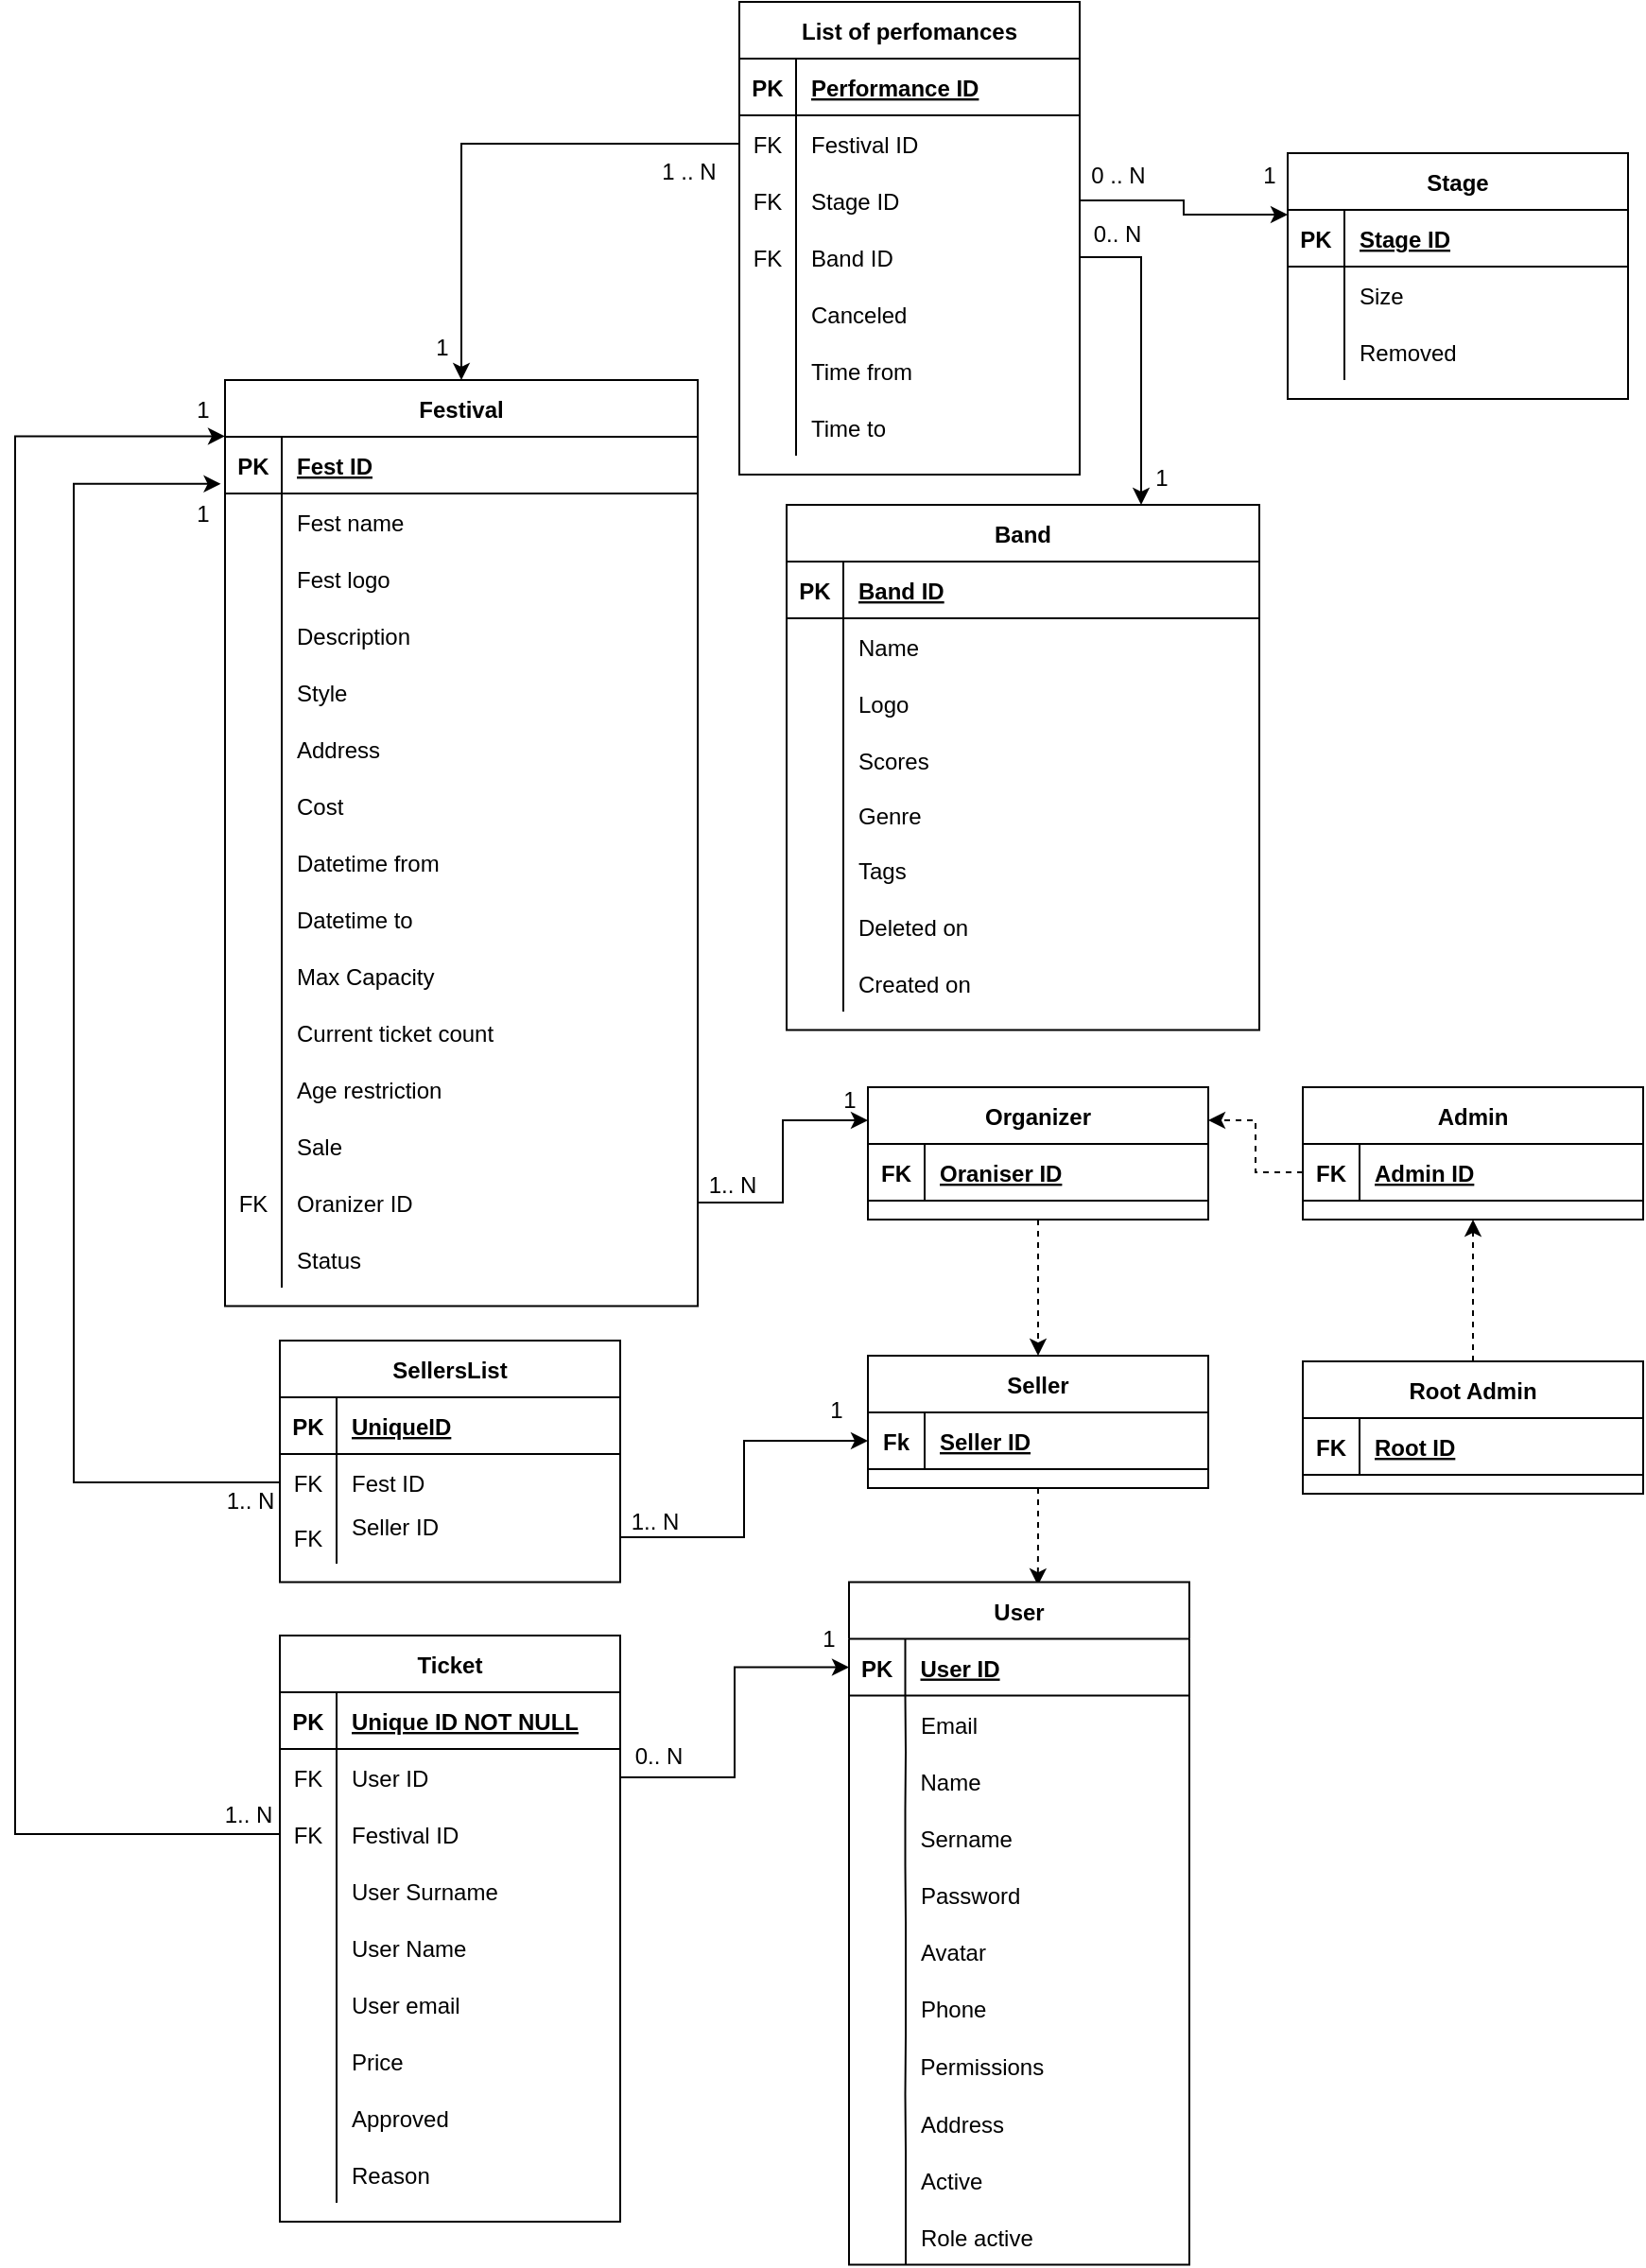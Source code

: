 <mxfile version="13.10.0" type="device"><diagram id="F9ccAHXRlg6QYEhfXNht" name="Page-2"><mxGraphModel dx="1585" dy="1045" grid="0" gridSize="10" guides="1" tooltips="1" connect="1" arrows="1" fold="1" page="0" pageScale="1" pageWidth="1169" pageHeight="827" background="none" math="0" shadow="0"><root><mxCell id="4yJEjgQOaPBj33m1Sq-Z-0"/><mxCell id="4yJEjgQOaPBj33m1Sq-Z-1" parent="4yJEjgQOaPBj33m1Sq-Z-0"/><mxCell id="QMpGWt-PJ4E0V8jMxKkS-126" value="List of perfomances" style="shape=table;startSize=30;container=1;collapsible=1;childLayout=tableLayout;fixedRows=1;rowLines=0;fontStyle=1;align=center;resizeLast=1;" parent="4yJEjgQOaPBj33m1Sq-Z-1" vertex="1"><mxGeometry x="346" y="-186" width="180" height="250" as="geometry"/></mxCell><mxCell id="QMpGWt-PJ4E0V8jMxKkS-127" value="" style="shape=partialRectangle;collapsible=0;dropTarget=0;pointerEvents=0;fillColor=none;top=0;left=0;bottom=1;right=0;points=[[0,0.5],[1,0.5]];portConstraint=eastwest;" parent="QMpGWt-PJ4E0V8jMxKkS-126" vertex="1"><mxGeometry y="30" width="180" height="30" as="geometry"/></mxCell><mxCell id="QMpGWt-PJ4E0V8jMxKkS-128" value="PK" style="shape=partialRectangle;connectable=0;fillColor=none;top=0;left=0;bottom=0;right=0;fontStyle=1;overflow=hidden;" parent="QMpGWt-PJ4E0V8jMxKkS-127" vertex="1"><mxGeometry width="30" height="30" as="geometry"/></mxCell><mxCell id="QMpGWt-PJ4E0V8jMxKkS-129" value="Performance ID" style="shape=partialRectangle;connectable=0;fillColor=none;top=0;left=0;bottom=0;right=0;align=left;spacingLeft=6;fontStyle=5;overflow=hidden;" parent="QMpGWt-PJ4E0V8jMxKkS-127" vertex="1"><mxGeometry x="30" width="150" height="30" as="geometry"/></mxCell><mxCell id="QMpGWt-PJ4E0V8jMxKkS-130" value="" style="shape=partialRectangle;collapsible=0;dropTarget=0;pointerEvents=0;fillColor=none;top=0;left=0;bottom=0;right=0;points=[[0,0.5],[1,0.5]];portConstraint=eastwest;" parent="QMpGWt-PJ4E0V8jMxKkS-126" vertex="1"><mxGeometry y="60" width="180" height="30" as="geometry"/></mxCell><mxCell id="QMpGWt-PJ4E0V8jMxKkS-131" value="FK" style="shape=partialRectangle;connectable=0;fillColor=none;top=0;left=0;bottom=0;right=0;editable=1;overflow=hidden;" parent="QMpGWt-PJ4E0V8jMxKkS-130" vertex="1"><mxGeometry width="30" height="30" as="geometry"/></mxCell><mxCell id="QMpGWt-PJ4E0V8jMxKkS-132" value="Festival ID" style="shape=partialRectangle;connectable=0;fillColor=none;top=0;left=0;bottom=0;right=0;align=left;spacingLeft=6;overflow=hidden;" parent="QMpGWt-PJ4E0V8jMxKkS-130" vertex="1"><mxGeometry x="30" width="150" height="30" as="geometry"/></mxCell><mxCell id="QMpGWt-PJ4E0V8jMxKkS-133" value="" style="shape=partialRectangle;collapsible=0;dropTarget=0;pointerEvents=0;fillColor=none;top=0;left=0;bottom=0;right=0;points=[[0,0.5],[1,0.5]];portConstraint=eastwest;" parent="QMpGWt-PJ4E0V8jMxKkS-126" vertex="1"><mxGeometry y="90" width="180" height="30" as="geometry"/></mxCell><mxCell id="QMpGWt-PJ4E0V8jMxKkS-134" value="FK" style="shape=partialRectangle;connectable=0;fillColor=none;top=0;left=0;bottom=0;right=0;editable=1;overflow=hidden;" parent="QMpGWt-PJ4E0V8jMxKkS-133" vertex="1"><mxGeometry width="30" height="30" as="geometry"/></mxCell><mxCell id="QMpGWt-PJ4E0V8jMxKkS-135" value="Stage ID" style="shape=partialRectangle;connectable=0;fillColor=none;top=0;left=0;bottom=0;right=0;align=left;spacingLeft=6;overflow=hidden;" parent="QMpGWt-PJ4E0V8jMxKkS-133" vertex="1"><mxGeometry x="30" width="150" height="30" as="geometry"/></mxCell><mxCell id="QMpGWt-PJ4E0V8jMxKkS-136" value="" style="shape=partialRectangle;collapsible=0;dropTarget=0;pointerEvents=0;fillColor=none;top=0;left=0;bottom=0;right=0;points=[[0,0.5],[1,0.5]];portConstraint=eastwest;" parent="QMpGWt-PJ4E0V8jMxKkS-126" vertex="1"><mxGeometry y="120" width="180" height="30" as="geometry"/></mxCell><mxCell id="QMpGWt-PJ4E0V8jMxKkS-137" value="FK" style="shape=partialRectangle;connectable=0;fillColor=none;top=0;left=0;bottom=0;right=0;editable=1;overflow=hidden;" parent="QMpGWt-PJ4E0V8jMxKkS-136" vertex="1"><mxGeometry width="30" height="30" as="geometry"/></mxCell><mxCell id="QMpGWt-PJ4E0V8jMxKkS-138" value="Band ID" style="shape=partialRectangle;connectable=0;fillColor=none;top=0;left=0;bottom=0;right=0;align=left;spacingLeft=6;overflow=hidden;" parent="QMpGWt-PJ4E0V8jMxKkS-136" vertex="1"><mxGeometry x="30" width="150" height="30" as="geometry"/></mxCell><mxCell id="aW8qAQfCb6R4S5fYwBbb-75" value="" style="shape=partialRectangle;collapsible=0;dropTarget=0;pointerEvents=0;fillColor=none;top=0;left=0;bottom=0;right=0;points=[[0,0.5],[1,0.5]];portConstraint=eastwest;" parent="QMpGWt-PJ4E0V8jMxKkS-126" vertex="1"><mxGeometry y="150" width="180" height="30" as="geometry"/></mxCell><mxCell id="aW8qAQfCb6R4S5fYwBbb-76" value="" style="shape=partialRectangle;connectable=0;fillColor=none;top=0;left=0;bottom=0;right=0;editable=1;overflow=hidden;" parent="aW8qAQfCb6R4S5fYwBbb-75" vertex="1"><mxGeometry width="30" height="30" as="geometry"/></mxCell><mxCell id="aW8qAQfCb6R4S5fYwBbb-77" value="Canceled" style="shape=partialRectangle;connectable=0;fillColor=none;top=0;left=0;bottom=0;right=0;align=left;spacingLeft=6;overflow=hidden;" parent="aW8qAQfCb6R4S5fYwBbb-75" vertex="1"><mxGeometry x="30" width="150" height="30" as="geometry"/></mxCell><mxCell id="7" value="" style="shape=partialRectangle;collapsible=0;dropTarget=0;pointerEvents=0;fillColor=none;top=0;left=0;bottom=0;right=0;points=[[0,0.5],[1,0.5]];portConstraint=eastwest;" parent="QMpGWt-PJ4E0V8jMxKkS-126" vertex="1"><mxGeometry y="180" width="180" height="30" as="geometry"/></mxCell><mxCell id="8" value="" style="shape=partialRectangle;connectable=0;fillColor=none;top=0;left=0;bottom=0;right=0;editable=1;overflow=hidden;" parent="7" vertex="1"><mxGeometry width="30" height="30" as="geometry"/></mxCell><mxCell id="9" value="Time from" style="shape=partialRectangle;connectable=0;fillColor=none;top=0;left=0;bottom=0;right=0;align=left;spacingLeft=6;overflow=hidden;" parent="7" vertex="1"><mxGeometry x="30" width="150" height="30" as="geometry"/></mxCell><mxCell id="10" value="" style="shape=partialRectangle;collapsible=0;dropTarget=0;pointerEvents=0;fillColor=none;top=0;left=0;bottom=0;right=0;points=[[0,0.5],[1,0.5]];portConstraint=eastwest;" parent="QMpGWt-PJ4E0V8jMxKkS-126" vertex="1"><mxGeometry y="210" width="180" height="30" as="geometry"/></mxCell><mxCell id="11" value="" style="shape=partialRectangle;connectable=0;fillColor=none;top=0;left=0;bottom=0;right=0;editable=1;overflow=hidden;" parent="10" vertex="1"><mxGeometry width="30" height="30" as="geometry"/></mxCell><mxCell id="12" value="Time to" style="shape=partialRectangle;connectable=0;fillColor=none;top=0;left=0;bottom=0;right=0;align=left;spacingLeft=6;overflow=hidden;" parent="10" vertex="1"><mxGeometry x="30" width="150" height="30" as="geometry"/></mxCell><mxCell id="QMpGWt-PJ4E0V8jMxKkS-0" value="" style="edgeStyle=orthogonalEdgeStyle;rounded=0;orthogonalLoop=1;jettySize=auto;html=1;exitX=0.5;exitY=0;exitDx=0;exitDy=0;entryX=0;entryY=0.5;entryDx=0;entryDy=0;startArrow=classic;startFill=1;endArrow=none;endFill=0;" parent="4yJEjgQOaPBj33m1Sq-Z-1" source="QMpGWt-PJ4E0V8jMxKkS-1" target="QMpGWt-PJ4E0V8jMxKkS-130" edge="1"><mxGeometry relative="1" as="geometry"><mxPoint x="436" y="70" as="targetPoint"/><Array as="points"><mxPoint x="199" y="-111"/></Array></mxGeometry></mxCell><mxCell id="QMpGWt-PJ4E0V8jMxKkS-1" value="Festival" style="shape=table;startSize=30;container=1;collapsible=1;childLayout=tableLayout;fixedRows=1;rowLines=0;fontStyle=1;align=center;resizeLast=1;" parent="4yJEjgQOaPBj33m1Sq-Z-1" vertex="1"><mxGeometry x="74" y="14" width="250" height="489.75" as="geometry"/></mxCell><mxCell id="QMpGWt-PJ4E0V8jMxKkS-2" value="" style="shape=partialRectangle;collapsible=0;dropTarget=0;pointerEvents=0;fillColor=none;points=[[0,0.5],[1,0.5]];portConstraint=eastwest;top=0;left=0;right=0;bottom=1;" parent="QMpGWt-PJ4E0V8jMxKkS-1" vertex="1"><mxGeometry y="30" width="250" height="30" as="geometry"/></mxCell><mxCell id="QMpGWt-PJ4E0V8jMxKkS-3" value="PK" style="shape=partialRectangle;overflow=hidden;connectable=0;fillColor=none;top=0;left=0;bottom=0;right=0;fontStyle=1;" parent="QMpGWt-PJ4E0V8jMxKkS-2" vertex="1"><mxGeometry width="30" height="30" as="geometry"/></mxCell><mxCell id="QMpGWt-PJ4E0V8jMxKkS-4" value="Fest ID" style="shape=partialRectangle;overflow=hidden;connectable=0;fillColor=none;top=0;left=0;bottom=0;right=0;align=left;spacingLeft=6;fontStyle=5;" parent="QMpGWt-PJ4E0V8jMxKkS-2" vertex="1"><mxGeometry x="30" width="220" height="30" as="geometry"/></mxCell><mxCell id="16" value="" style="shape=partialRectangle;collapsible=0;dropTarget=0;pointerEvents=0;fillColor=none;top=0;left=0;bottom=0;right=0;points=[[0,0.5],[1,0.5]];portConstraint=eastwest;" parent="QMpGWt-PJ4E0V8jMxKkS-1" vertex="1"><mxGeometry y="60" width="250" height="30" as="geometry"/></mxCell><mxCell id="17" value="" style="shape=partialRectangle;connectable=0;fillColor=none;top=0;left=0;bottom=0;right=0;editable=1;overflow=hidden;" parent="16" vertex="1"><mxGeometry width="30" height="30" as="geometry"/></mxCell><mxCell id="18" value="Fest name" style="shape=partialRectangle;connectable=0;fillColor=none;top=0;left=0;bottom=0;right=0;align=left;spacingLeft=6;overflow=hidden;" parent="16" vertex="1"><mxGeometry x="30" width="220" height="30" as="geometry"/></mxCell><mxCell id="FhQ_M0nqTOWKnEJLomom-42" value="" style="shape=partialRectangle;collapsible=0;dropTarget=0;pointerEvents=0;fillColor=none;top=0;left=0;bottom=0;right=0;points=[[0,0.5],[1,0.5]];portConstraint=eastwest;" parent="QMpGWt-PJ4E0V8jMxKkS-1" vertex="1"><mxGeometry y="90" width="250" height="30" as="geometry"/></mxCell><mxCell id="FhQ_M0nqTOWKnEJLomom-43" value="" style="shape=partialRectangle;connectable=0;fillColor=none;top=0;left=0;bottom=0;right=0;editable=1;overflow=hidden;" parent="FhQ_M0nqTOWKnEJLomom-42" vertex="1"><mxGeometry width="30" height="30" as="geometry"/></mxCell><mxCell id="FhQ_M0nqTOWKnEJLomom-44" value="Fest logo" style="shape=partialRectangle;connectable=0;fillColor=none;top=0;left=0;bottom=0;right=0;align=left;spacingLeft=6;overflow=hidden;" parent="FhQ_M0nqTOWKnEJLomom-42" vertex="1"><mxGeometry x="30" width="220" height="30" as="geometry"/></mxCell><mxCell id="QMpGWt-PJ4E0V8jMxKkS-5" value="" style="shape=partialRectangle;collapsible=0;dropTarget=0;pointerEvents=0;fillColor=none;points=[[0,0.5],[1,0.5]];portConstraint=eastwest;top=0;left=0;right=0;bottom=0;" parent="QMpGWt-PJ4E0V8jMxKkS-1" vertex="1"><mxGeometry y="120" width="250" height="30" as="geometry"/></mxCell><mxCell id="QMpGWt-PJ4E0V8jMxKkS-6" value="" style="shape=partialRectangle;overflow=hidden;connectable=0;fillColor=none;top=0;left=0;bottom=0;right=0;" parent="QMpGWt-PJ4E0V8jMxKkS-5" vertex="1"><mxGeometry width="30" height="30" as="geometry"/></mxCell><mxCell id="QMpGWt-PJ4E0V8jMxKkS-7" value="Description" style="shape=partialRectangle;overflow=hidden;connectable=0;fillColor=none;top=0;left=0;bottom=0;right=0;align=left;spacingLeft=6;" parent="QMpGWt-PJ4E0V8jMxKkS-5" vertex="1"><mxGeometry x="30" width="220" height="30" as="geometry"/></mxCell><mxCell id="QMpGWt-PJ4E0V8jMxKkS-8" value="" style="shape=partialRectangle;collapsible=0;dropTarget=0;pointerEvents=0;fillColor=none;top=0;left=0;bottom=0;right=0;points=[[0,0.5],[1,0.5]];portConstraint=eastwest;" parent="QMpGWt-PJ4E0V8jMxKkS-1" vertex="1"><mxGeometry y="150" width="250" height="30" as="geometry"/></mxCell><mxCell id="QMpGWt-PJ4E0V8jMxKkS-9" value="" style="shape=partialRectangle;connectable=0;fillColor=none;top=0;left=0;bottom=0;right=0;editable=1;overflow=hidden;" parent="QMpGWt-PJ4E0V8jMxKkS-8" vertex="1"><mxGeometry width="30" height="30" as="geometry"/></mxCell><mxCell id="QMpGWt-PJ4E0V8jMxKkS-10" value="Style" style="shape=partialRectangle;connectable=0;fillColor=none;top=0;left=0;bottom=0;right=0;align=left;spacingLeft=6;overflow=hidden;" parent="QMpGWt-PJ4E0V8jMxKkS-8" vertex="1"><mxGeometry x="30" width="220" height="30" as="geometry"/></mxCell><mxCell id="OfIu6qBYLkaoIVL5QTR7-45" value="" style="shape=partialRectangle;collapsible=0;dropTarget=0;pointerEvents=0;fillColor=none;top=0;left=0;bottom=0;right=0;points=[[0,0.5],[1,0.5]];portConstraint=eastwest;" vertex="1" parent="QMpGWt-PJ4E0V8jMxKkS-1"><mxGeometry y="180" width="250" height="30" as="geometry"/></mxCell><mxCell id="OfIu6qBYLkaoIVL5QTR7-46" value="" style="shape=partialRectangle;connectable=0;fillColor=none;top=0;left=0;bottom=0;right=0;fontStyle=0;overflow=hidden;" vertex="1" parent="OfIu6qBYLkaoIVL5QTR7-45"><mxGeometry width="30" height="30" as="geometry"/></mxCell><mxCell id="OfIu6qBYLkaoIVL5QTR7-47" value="Address" style="shape=partialRectangle;connectable=0;fillColor=none;top=0;left=0;bottom=0;right=0;align=left;spacingLeft=6;fontStyle=0;overflow=hidden;" vertex="1" parent="OfIu6qBYLkaoIVL5QTR7-45"><mxGeometry x="30" width="220" height="30" as="geometry"/></mxCell><mxCell id="QMpGWt-PJ4E0V8jMxKkS-14" value="" style="shape=partialRectangle;collapsible=0;dropTarget=0;pointerEvents=0;fillColor=none;top=0;left=0;bottom=0;right=0;points=[[0,0.5],[1,0.5]];portConstraint=eastwest;" parent="QMpGWt-PJ4E0V8jMxKkS-1" vertex="1"><mxGeometry y="210" width="250" height="30" as="geometry"/></mxCell><mxCell id="QMpGWt-PJ4E0V8jMxKkS-15" value="" style="shape=partialRectangle;connectable=0;fillColor=none;top=0;left=0;bottom=0;right=0;editable=1;overflow=hidden;" parent="QMpGWt-PJ4E0V8jMxKkS-14" vertex="1"><mxGeometry width="30" height="30" as="geometry"/></mxCell><mxCell id="QMpGWt-PJ4E0V8jMxKkS-16" value="Cost" style="shape=partialRectangle;connectable=0;fillColor=none;top=0;left=0;bottom=0;right=0;align=left;spacingLeft=6;overflow=hidden;" parent="QMpGWt-PJ4E0V8jMxKkS-14" vertex="1"><mxGeometry x="30" width="220" height="30" as="geometry"/></mxCell><mxCell id="ZhyEWYoJgdlWSjTJoR3X-42" value="" style="shape=partialRectangle;collapsible=0;dropTarget=0;pointerEvents=0;fillColor=none;top=0;left=0;bottom=0;right=0;points=[[0,0.5],[1,0.5]];portConstraint=eastwest;" parent="QMpGWt-PJ4E0V8jMxKkS-1" vertex="1"><mxGeometry y="240" width="250" height="30" as="geometry"/></mxCell><mxCell id="ZhyEWYoJgdlWSjTJoR3X-43" value="" style="shape=partialRectangle;connectable=0;fillColor=none;top=0;left=0;bottom=0;right=0;editable=1;overflow=hidden;" parent="ZhyEWYoJgdlWSjTJoR3X-42" vertex="1"><mxGeometry width="30" height="30" as="geometry"/></mxCell><mxCell id="ZhyEWYoJgdlWSjTJoR3X-44" value="Datetime from" style="shape=partialRectangle;connectable=0;fillColor=none;top=0;left=0;bottom=0;right=0;align=left;spacingLeft=6;overflow=hidden;" parent="ZhyEWYoJgdlWSjTJoR3X-42" vertex="1"><mxGeometry x="30" width="220" height="30" as="geometry"/></mxCell><mxCell id="ZhyEWYoJgdlWSjTJoR3X-48" value="" style="shape=partialRectangle;collapsible=0;dropTarget=0;pointerEvents=0;fillColor=none;top=0;left=0;bottom=0;right=0;points=[[0,0.5],[1,0.5]];portConstraint=eastwest;" parent="QMpGWt-PJ4E0V8jMxKkS-1" vertex="1"><mxGeometry y="270" width="250" height="30" as="geometry"/></mxCell><mxCell id="ZhyEWYoJgdlWSjTJoR3X-49" value="" style="shape=partialRectangle;connectable=0;fillColor=none;top=0;left=0;bottom=0;right=0;editable=1;overflow=hidden;" parent="ZhyEWYoJgdlWSjTJoR3X-48" vertex="1"><mxGeometry width="30" height="30" as="geometry"/></mxCell><mxCell id="ZhyEWYoJgdlWSjTJoR3X-50" value="Datetime to" style="shape=partialRectangle;connectable=0;fillColor=none;top=0;left=0;bottom=0;right=0;align=left;spacingLeft=6;overflow=hidden;" parent="ZhyEWYoJgdlWSjTJoR3X-48" vertex="1"><mxGeometry x="30" width="220" height="30" as="geometry"/></mxCell><mxCell id="QMpGWt-PJ4E0V8jMxKkS-26" value="" style="shape=partialRectangle;collapsible=0;dropTarget=0;pointerEvents=0;fillColor=none;top=0;left=0;bottom=0;right=0;points=[[0,0.5],[1,0.5]];portConstraint=eastwest;" parent="QMpGWt-PJ4E0V8jMxKkS-1" vertex="1"><mxGeometry y="300" width="250" height="30" as="geometry"/></mxCell><mxCell id="QMpGWt-PJ4E0V8jMxKkS-27" value="" style="shape=partialRectangle;connectable=0;fillColor=none;top=0;left=0;bottom=0;right=0;editable=1;overflow=hidden;" parent="QMpGWt-PJ4E0V8jMxKkS-26" vertex="1"><mxGeometry width="30" height="30" as="geometry"/></mxCell><mxCell id="QMpGWt-PJ4E0V8jMxKkS-28" value="Max Capacity" style="shape=partialRectangle;connectable=0;fillColor=none;top=0;left=0;bottom=0;right=0;align=left;spacingLeft=6;overflow=hidden;" parent="QMpGWt-PJ4E0V8jMxKkS-26" vertex="1"><mxGeometry x="30" width="220" height="30" as="geometry"/></mxCell><mxCell id="ZhyEWYoJgdlWSjTJoR3X-51" value="" style="shape=partialRectangle;collapsible=0;dropTarget=0;pointerEvents=0;fillColor=none;top=0;left=0;bottom=0;right=0;points=[[0,0.5],[1,0.5]];portConstraint=eastwest;" parent="QMpGWt-PJ4E0V8jMxKkS-1" vertex="1"><mxGeometry y="330" width="250" height="30" as="geometry"/></mxCell><mxCell id="ZhyEWYoJgdlWSjTJoR3X-52" value="" style="shape=partialRectangle;connectable=0;fillColor=none;top=0;left=0;bottom=0;right=0;editable=1;overflow=hidden;" parent="ZhyEWYoJgdlWSjTJoR3X-51" vertex="1"><mxGeometry width="30" height="30" as="geometry"/></mxCell><mxCell id="ZhyEWYoJgdlWSjTJoR3X-53" value="Current ticket count" style="shape=partialRectangle;connectable=0;fillColor=none;top=0;left=0;bottom=0;right=0;align=left;spacingLeft=6;overflow=hidden;" parent="ZhyEWYoJgdlWSjTJoR3X-51" vertex="1"><mxGeometry x="30" width="220" height="30" as="geometry"/></mxCell><mxCell id="QMpGWt-PJ4E0V8jMxKkS-29" value="" style="shape=partialRectangle;collapsible=0;dropTarget=0;pointerEvents=0;fillColor=none;top=0;left=0;bottom=0;right=0;points=[[0,0.5],[1,0.5]];portConstraint=eastwest;" parent="QMpGWt-PJ4E0V8jMxKkS-1" vertex="1"><mxGeometry y="360" width="250" height="30" as="geometry"/></mxCell><mxCell id="QMpGWt-PJ4E0V8jMxKkS-30" value="" style="shape=partialRectangle;connectable=0;fillColor=none;top=0;left=0;bottom=0;right=0;editable=1;overflow=hidden;" parent="QMpGWt-PJ4E0V8jMxKkS-29" vertex="1"><mxGeometry width="30" height="30" as="geometry"/></mxCell><mxCell id="QMpGWt-PJ4E0V8jMxKkS-31" value="Age restriction" style="shape=partialRectangle;connectable=0;fillColor=none;top=0;left=0;bottom=0;right=0;align=left;spacingLeft=6;overflow=hidden;" parent="QMpGWt-PJ4E0V8jMxKkS-29" vertex="1"><mxGeometry x="30" width="220" height="30" as="geometry"/></mxCell><mxCell id="ZhyEWYoJgdlWSjTJoR3X-54" value="" style="shape=partialRectangle;collapsible=0;dropTarget=0;pointerEvents=0;fillColor=none;top=0;left=0;bottom=0;right=0;points=[[0,0.5],[1,0.5]];portConstraint=eastwest;" parent="QMpGWt-PJ4E0V8jMxKkS-1" vertex="1"><mxGeometry y="390" width="250" height="30" as="geometry"/></mxCell><mxCell id="ZhyEWYoJgdlWSjTJoR3X-55" value="" style="shape=partialRectangle;connectable=0;fillColor=none;top=0;left=0;bottom=0;right=0;editable=1;overflow=hidden;" parent="ZhyEWYoJgdlWSjTJoR3X-54" vertex="1"><mxGeometry width="30" height="30" as="geometry"/></mxCell><mxCell id="ZhyEWYoJgdlWSjTJoR3X-56" value="Sale" style="shape=partialRectangle;connectable=0;fillColor=none;top=0;left=0;bottom=0;right=0;align=left;spacingLeft=6;overflow=hidden;" parent="ZhyEWYoJgdlWSjTJoR3X-54" vertex="1"><mxGeometry x="30" width="220" height="30" as="geometry"/></mxCell><mxCell id="ZhyEWYoJgdlWSjTJoR3X-60" value="" style="shape=partialRectangle;collapsible=0;dropTarget=0;pointerEvents=0;fillColor=none;top=0;left=0;bottom=0;right=0;points=[[0,0.5],[1,0.5]];portConstraint=eastwest;" parent="QMpGWt-PJ4E0V8jMxKkS-1" vertex="1"><mxGeometry y="420" width="250" height="30" as="geometry"/></mxCell><mxCell id="ZhyEWYoJgdlWSjTJoR3X-61" value="FK" style="shape=partialRectangle;connectable=0;fillColor=none;top=0;left=0;bottom=0;right=0;fontStyle=0;overflow=hidden;" parent="ZhyEWYoJgdlWSjTJoR3X-60" vertex="1"><mxGeometry width="30" height="30" as="geometry"/></mxCell><mxCell id="ZhyEWYoJgdlWSjTJoR3X-62" value="Oranizer ID" style="shape=partialRectangle;connectable=0;fillColor=none;top=0;left=0;bottom=0;right=0;align=left;spacingLeft=6;fontStyle=0;overflow=hidden;" parent="ZhyEWYoJgdlWSjTJoR3X-60" vertex="1"><mxGeometry x="30" width="220" height="30" as="geometry"/></mxCell><mxCell id="ZhyEWYoJgdlWSjTJoR3X-57" value="" style="shape=partialRectangle;collapsible=0;dropTarget=0;pointerEvents=0;fillColor=none;top=0;left=0;bottom=0;right=0;points=[[0,0.5],[1,0.5]];portConstraint=eastwest;" parent="QMpGWt-PJ4E0V8jMxKkS-1" vertex="1"><mxGeometry y="450" width="250" height="30" as="geometry"/></mxCell><mxCell id="ZhyEWYoJgdlWSjTJoR3X-58" value="" style="shape=partialRectangle;connectable=0;fillColor=none;top=0;left=0;bottom=0;right=0;editable=1;overflow=hidden;" parent="ZhyEWYoJgdlWSjTJoR3X-57" vertex="1"><mxGeometry width="30" height="30" as="geometry"/></mxCell><mxCell id="ZhyEWYoJgdlWSjTJoR3X-59" value="Status" style="shape=partialRectangle;connectable=0;fillColor=none;top=0;left=0;bottom=0;right=0;align=left;spacingLeft=6;overflow=hidden;" parent="ZhyEWYoJgdlWSjTJoR3X-57" vertex="1"><mxGeometry x="30" width="220" height="30" as="geometry"/></mxCell><mxCell id="QMpGWt-PJ4E0V8jMxKkS-32" value="" style="edgeStyle=orthogonalEdgeStyle;rounded=0;orthogonalLoop=1;jettySize=auto;html=1;exitX=0.75;exitY=0;exitDx=0;exitDy=0;entryX=1;entryY=0.5;entryDx=0;entryDy=0;endArrow=none;endFill=0;startArrow=classic;startFill=1;" parent="4yJEjgQOaPBj33m1Sq-Z-1" source="QMpGWt-PJ4E0V8jMxKkS-83" target="QMpGWt-PJ4E0V8jMxKkS-136" edge="1"><mxGeometry relative="1" as="geometry"><Array as="points"><mxPoint x="559" y="-51"/></Array></mxGeometry></mxCell><mxCell id="QMpGWt-PJ4E0V8jMxKkS-33" style="edgeStyle=orthogonalEdgeStyle;rounded=0;orthogonalLoop=1;jettySize=auto;html=1;exitX=0;exitY=0.5;exitDx=0;exitDy=0;entryX=0;entryY=-0.009;entryDx=0;entryDy=0;entryPerimeter=0;" parent="4yJEjgQOaPBj33m1Sq-Z-1" source="QMpGWt-PJ4E0V8jMxKkS-56" target="QMpGWt-PJ4E0V8jMxKkS-2" edge="1"><mxGeometry relative="1" as="geometry"><Array as="points"><mxPoint x="-37" y="783"/><mxPoint x="-37" y="44"/></Array><mxPoint x="26" y="80" as="targetPoint"/></mxGeometry></mxCell><mxCell id="QMpGWt-PJ4E0V8jMxKkS-38" value="1.. N&amp;nbsp;" style="text;html=1;strokeColor=none;fillColor=none;align=center;verticalAlign=middle;whiteSpace=wrap;rounded=0;" parent="4yJEjgQOaPBj33m1Sq-Z-1" vertex="1"><mxGeometry x="256" y="520" width="34" height="20" as="geometry"/></mxCell><mxCell id="QMpGWt-PJ4E0V8jMxKkS-39" value="1" style="text;html=1;strokeColor=none;fillColor=none;align=center;verticalAlign=middle;whiteSpace=wrap;rounded=0;" parent="4yJEjgQOaPBj33m1Sq-Z-1" vertex="1"><mxGeometry x="391" y="549" width="13" height="20" as="geometry"/></mxCell><mxCell id="QMpGWt-PJ4E0V8jMxKkS-41" value="1" style="text;html=1;strokeColor=none;fillColor=none;align=center;verticalAlign=middle;whiteSpace=wrap;rounded=0;" parent="4yJEjgQOaPBj33m1Sq-Z-1" vertex="1"><mxGeometry x="182" y="-13" width="14" height="20" as="geometry"/></mxCell><mxCell id="QMpGWt-PJ4E0V8jMxKkS-42" value="0.. N" style="text;html=1;strokeColor=none;fillColor=none;align=center;verticalAlign=middle;whiteSpace=wrap;rounded=0;" parent="4yJEjgQOaPBj33m1Sq-Z-1" vertex="1"><mxGeometry x="526" y="-73" width="40" height="20" as="geometry"/></mxCell><mxCell id="QMpGWt-PJ4E0V8jMxKkS-44" value="1&lt;br&gt;" style="text;html=1;align=center;verticalAlign=middle;resizable=0;points=[];autosize=1;" parent="4yJEjgQOaPBj33m1Sq-Z-1" vertex="1"><mxGeometry x="52" y="20" width="20" height="20" as="geometry"/></mxCell><mxCell id="QMpGWt-PJ4E0V8jMxKkS-45" value="1.. N" style="text;html=1;align=center;verticalAlign=middle;resizable=0;points=[];autosize=1;" parent="4yJEjgQOaPBj33m1Sq-Z-1" vertex="1"><mxGeometry x="67" y="597" width="40" height="20" as="geometry"/></mxCell><mxCell id="QMpGWt-PJ4E0V8jMxKkS-49" value="Ticket" style="shape=table;startSize=30;container=1;collapsible=1;childLayout=tableLayout;fixedRows=1;rowLines=0;fontStyle=1;align=center;resizeLast=1;" parent="4yJEjgQOaPBj33m1Sq-Z-1" vertex="1"><mxGeometry x="103" y="678" width="180" height="310" as="geometry"/></mxCell><mxCell id="QMpGWt-PJ4E0V8jMxKkS-50" value="" style="shape=partialRectangle;collapsible=0;dropTarget=0;pointerEvents=0;fillColor=none;top=0;left=0;bottom=1;right=0;points=[[0,0.5],[1,0.5]];portConstraint=eastwest;" parent="QMpGWt-PJ4E0V8jMxKkS-49" vertex="1"><mxGeometry y="30" width="180" height="30" as="geometry"/></mxCell><mxCell id="QMpGWt-PJ4E0V8jMxKkS-51" value="PK" style="shape=partialRectangle;connectable=0;fillColor=none;top=0;left=0;bottom=0;right=0;fontStyle=1;overflow=hidden;" parent="QMpGWt-PJ4E0V8jMxKkS-50" vertex="1"><mxGeometry width="30" height="30" as="geometry"/></mxCell><mxCell id="QMpGWt-PJ4E0V8jMxKkS-52" value="Unique ID NOT NULL" style="shape=partialRectangle;connectable=0;fillColor=none;top=0;left=0;bottom=0;right=0;align=left;spacingLeft=6;fontStyle=5;overflow=hidden;" parent="QMpGWt-PJ4E0V8jMxKkS-50" vertex="1"><mxGeometry x="30" width="150" height="30" as="geometry"/></mxCell><mxCell id="QMpGWt-PJ4E0V8jMxKkS-53" value="" style="shape=partialRectangle;collapsible=0;dropTarget=0;pointerEvents=0;fillColor=none;top=0;left=0;bottom=0;right=0;points=[[0,0.5],[1,0.5]];portConstraint=eastwest;" parent="QMpGWt-PJ4E0V8jMxKkS-49" vertex="1"><mxGeometry y="60" width="180" height="30" as="geometry"/></mxCell><mxCell id="QMpGWt-PJ4E0V8jMxKkS-54" value="FK" style="shape=partialRectangle;connectable=0;fillColor=none;top=0;left=0;bottom=0;right=0;editable=1;overflow=hidden;" parent="QMpGWt-PJ4E0V8jMxKkS-53" vertex="1"><mxGeometry width="30" height="30" as="geometry"/></mxCell><mxCell id="QMpGWt-PJ4E0V8jMxKkS-55" value="User ID" style="shape=partialRectangle;connectable=0;fillColor=none;top=0;left=0;bottom=0;right=0;align=left;spacingLeft=6;overflow=hidden;" parent="QMpGWt-PJ4E0V8jMxKkS-53" vertex="1"><mxGeometry x="30" width="150" height="30" as="geometry"/></mxCell><mxCell id="QMpGWt-PJ4E0V8jMxKkS-56" value="" style="shape=partialRectangle;collapsible=0;dropTarget=0;pointerEvents=0;fillColor=none;top=0;left=0;bottom=0;right=0;points=[[0,0.5],[1,0.5]];portConstraint=eastwest;" parent="QMpGWt-PJ4E0V8jMxKkS-49" vertex="1"><mxGeometry y="90" width="180" height="30" as="geometry"/></mxCell><mxCell id="QMpGWt-PJ4E0V8jMxKkS-57" value="FK" style="shape=partialRectangle;connectable=0;fillColor=none;top=0;left=0;bottom=0;right=0;editable=1;overflow=hidden;" parent="QMpGWt-PJ4E0V8jMxKkS-56" vertex="1"><mxGeometry width="30" height="30" as="geometry"/></mxCell><mxCell id="QMpGWt-PJ4E0V8jMxKkS-58" value="Festival ID" style="shape=partialRectangle;connectable=0;fillColor=none;top=0;left=0;bottom=0;right=0;align=left;spacingLeft=6;overflow=hidden;" parent="QMpGWt-PJ4E0V8jMxKkS-56" vertex="1"><mxGeometry x="30" width="150" height="30" as="geometry"/></mxCell><mxCell id="aW8qAQfCb6R4S5fYwBbb-72" value="" style="shape=partialRectangle;collapsible=0;dropTarget=0;pointerEvents=0;fillColor=none;top=0;left=0;bottom=0;right=0;points=[[0,0.5],[1,0.5]];portConstraint=eastwest;" parent="QMpGWt-PJ4E0V8jMxKkS-49" vertex="1"><mxGeometry y="120" width="180" height="30" as="geometry"/></mxCell><mxCell id="aW8qAQfCb6R4S5fYwBbb-73" value="" style="shape=partialRectangle;connectable=0;fillColor=none;top=0;left=0;bottom=0;right=0;editable=1;overflow=hidden;" parent="aW8qAQfCb6R4S5fYwBbb-72" vertex="1"><mxGeometry width="30" height="30" as="geometry"/></mxCell><mxCell id="aW8qAQfCb6R4S5fYwBbb-74" value="User Surname" style="shape=partialRectangle;connectable=0;fillColor=none;top=0;left=0;bottom=0;right=0;align=left;spacingLeft=6;overflow=hidden;" parent="aW8qAQfCb6R4S5fYwBbb-72" vertex="1"><mxGeometry x="30" width="150" height="30" as="geometry"/></mxCell><mxCell id="aW8qAQfCb6R4S5fYwBbb-66" value="" style="shape=partialRectangle;collapsible=0;dropTarget=0;pointerEvents=0;fillColor=none;top=0;left=0;bottom=0;right=0;points=[[0,0.5],[1,0.5]];portConstraint=eastwest;" parent="QMpGWt-PJ4E0V8jMxKkS-49" vertex="1"><mxGeometry y="150" width="180" height="30" as="geometry"/></mxCell><mxCell id="aW8qAQfCb6R4S5fYwBbb-67" value="" style="shape=partialRectangle;connectable=0;fillColor=none;top=0;left=0;bottom=0;right=0;editable=1;overflow=hidden;" parent="aW8qAQfCb6R4S5fYwBbb-66" vertex="1"><mxGeometry width="30" height="30" as="geometry"/></mxCell><mxCell id="aW8qAQfCb6R4S5fYwBbb-68" value="User Name" style="shape=partialRectangle;connectable=0;fillColor=none;top=0;left=0;bottom=0;right=0;align=left;spacingLeft=6;overflow=hidden;" parent="aW8qAQfCb6R4S5fYwBbb-66" vertex="1"><mxGeometry x="30" width="150" height="30" as="geometry"/></mxCell><mxCell id="aW8qAQfCb6R4S5fYwBbb-69" value="" style="shape=partialRectangle;collapsible=0;dropTarget=0;pointerEvents=0;fillColor=none;top=0;left=0;bottom=0;right=0;points=[[0,0.5],[1,0.5]];portConstraint=eastwest;" parent="QMpGWt-PJ4E0V8jMxKkS-49" vertex="1"><mxGeometry y="180" width="180" height="30" as="geometry"/></mxCell><mxCell id="aW8qAQfCb6R4S5fYwBbb-70" value="" style="shape=partialRectangle;connectable=0;fillColor=none;top=0;left=0;bottom=0;right=0;editable=1;overflow=hidden;" parent="aW8qAQfCb6R4S5fYwBbb-69" vertex="1"><mxGeometry width="30" height="30" as="geometry"/></mxCell><mxCell id="aW8qAQfCb6R4S5fYwBbb-71" value="User email" style="shape=partialRectangle;connectable=0;fillColor=none;top=0;left=0;bottom=0;right=0;align=left;spacingLeft=6;overflow=hidden;" parent="aW8qAQfCb6R4S5fYwBbb-69" vertex="1"><mxGeometry x="30" width="150" height="30" as="geometry"/></mxCell><mxCell id="FhQ_M0nqTOWKnEJLomom-51" value="" style="shape=partialRectangle;collapsible=0;dropTarget=0;pointerEvents=0;fillColor=none;top=0;left=0;bottom=0;right=0;points=[[0,0.5],[1,0.5]];portConstraint=eastwest;" parent="QMpGWt-PJ4E0V8jMxKkS-49" vertex="1"><mxGeometry y="210" width="180" height="30" as="geometry"/></mxCell><mxCell id="FhQ_M0nqTOWKnEJLomom-52" value="" style="shape=partialRectangle;connectable=0;fillColor=none;top=0;left=0;bottom=0;right=0;editable=1;overflow=hidden;" parent="FhQ_M0nqTOWKnEJLomom-51" vertex="1"><mxGeometry width="30" height="30" as="geometry"/></mxCell><mxCell id="FhQ_M0nqTOWKnEJLomom-53" value="Price" style="shape=partialRectangle;connectable=0;fillColor=none;top=0;left=0;bottom=0;right=0;align=left;spacingLeft=6;overflow=hidden;" parent="FhQ_M0nqTOWKnEJLomom-51" vertex="1"><mxGeometry x="30" width="150" height="30" as="geometry"/></mxCell><mxCell id="FhQ_M0nqTOWKnEJLomom-54" value="" style="shape=partialRectangle;collapsible=0;dropTarget=0;pointerEvents=0;fillColor=none;top=0;left=0;bottom=0;right=0;points=[[0,0.5],[1,0.5]];portConstraint=eastwest;" parent="QMpGWt-PJ4E0V8jMxKkS-49" vertex="1"><mxGeometry y="240" width="180" height="30" as="geometry"/></mxCell><mxCell id="FhQ_M0nqTOWKnEJLomom-55" value="" style="shape=partialRectangle;connectable=0;fillColor=none;top=0;left=0;bottom=0;right=0;editable=1;overflow=hidden;" parent="FhQ_M0nqTOWKnEJLomom-54" vertex="1"><mxGeometry width="30" height="30" as="geometry"/></mxCell><mxCell id="FhQ_M0nqTOWKnEJLomom-56" value="Approved" style="shape=partialRectangle;connectable=0;fillColor=none;top=0;left=0;bottom=0;right=0;align=left;spacingLeft=6;overflow=hidden;" parent="FhQ_M0nqTOWKnEJLomom-54" vertex="1"><mxGeometry x="30" width="150" height="30" as="geometry"/></mxCell><mxCell id="aW8qAQfCb6R4S5fYwBbb-63" value="" style="shape=partialRectangle;collapsible=0;dropTarget=0;pointerEvents=0;fillColor=none;top=0;left=0;bottom=0;right=0;points=[[0,0.5],[1,0.5]];portConstraint=eastwest;" parent="QMpGWt-PJ4E0V8jMxKkS-49" vertex="1"><mxGeometry y="270" width="180" height="30" as="geometry"/></mxCell><mxCell id="aW8qAQfCb6R4S5fYwBbb-64" value="" style="shape=partialRectangle;connectable=0;fillColor=none;top=0;left=0;bottom=0;right=0;editable=1;overflow=hidden;" parent="aW8qAQfCb6R4S5fYwBbb-63" vertex="1"><mxGeometry width="30" height="30" as="geometry"/></mxCell><mxCell id="aW8qAQfCb6R4S5fYwBbb-65" value="Reason" style="shape=partialRectangle;connectable=0;fillColor=none;top=0;left=0;bottom=0;right=0;align=left;spacingLeft=6;overflow=hidden;" parent="aW8qAQfCb6R4S5fYwBbb-63" vertex="1"><mxGeometry x="30" width="150" height="30" as="geometry"/></mxCell><mxCell id="FhQ_M0nqTOWKnEJLomom-67" style="edgeStyle=orthogonalEdgeStyle;rounded=0;orthogonalLoop=1;jettySize=auto;html=1;exitX=0.5;exitY=1;exitDx=0;exitDy=0;entryX=0.5;entryY=0;entryDx=0;entryDy=0;dashed=1;" parent="4yJEjgQOaPBj33m1Sq-Z-1" source="QMpGWt-PJ4E0V8jMxKkS-62" target="QMpGWt-PJ4E0V8jMxKkS-109" edge="1"><mxGeometry relative="1" as="geometry"/></mxCell><mxCell id="QMpGWt-PJ4E0V8jMxKkS-62" value="Organizer" style="shape=table;startSize=30;container=1;collapsible=1;childLayout=tableLayout;fixedRows=1;rowLines=0;fontStyle=1;align=center;resizeLast=1;" parent="4yJEjgQOaPBj33m1Sq-Z-1" vertex="1"><mxGeometry x="414" y="388" width="180" height="70" as="geometry"/></mxCell><mxCell id="QMpGWt-PJ4E0V8jMxKkS-63" value="" style="shape=partialRectangle;collapsible=0;dropTarget=0;pointerEvents=0;fillColor=none;top=0;left=0;bottom=1;right=0;points=[[0,0.5],[1,0.5]];portConstraint=eastwest;" parent="QMpGWt-PJ4E0V8jMxKkS-62" vertex="1"><mxGeometry y="30" width="180" height="30" as="geometry"/></mxCell><mxCell id="QMpGWt-PJ4E0V8jMxKkS-64" value="FK" style="shape=partialRectangle;connectable=0;fillColor=none;top=0;left=0;bottom=0;right=0;fontStyle=1;overflow=hidden;" parent="QMpGWt-PJ4E0V8jMxKkS-63" vertex="1"><mxGeometry width="30" height="30" as="geometry"/></mxCell><mxCell id="QMpGWt-PJ4E0V8jMxKkS-65" value="Oraniser ID" style="shape=partialRectangle;connectable=0;fillColor=none;top=0;left=0;bottom=0;right=0;align=left;spacingLeft=6;fontStyle=5;overflow=hidden;" parent="QMpGWt-PJ4E0V8jMxKkS-63" vertex="1"><mxGeometry x="30" width="150" height="30" as="geometry"/></mxCell><mxCell id="QMpGWt-PJ4E0V8jMxKkS-141" style="edgeStyle=orthogonalEdgeStyle;rounded=0;orthogonalLoop=1;jettySize=auto;html=1;exitX=0;exitY=0.25;exitDx=0;exitDy=0;entryX=1;entryY=0.5;entryDx=0;entryDy=0;endArrow=none;endFill=0;startArrow=classic;startFill=1;" parent="4yJEjgQOaPBj33m1Sq-Z-1" source="QMpGWt-PJ4E0V8jMxKkS-73" target="QMpGWt-PJ4E0V8jMxKkS-133" edge="1"><mxGeometry relative="1" as="geometry"/></mxCell><mxCell id="QMpGWt-PJ4E0V8jMxKkS-73" value="Stage" style="shape=table;startSize=30;container=1;collapsible=1;childLayout=tableLayout;fixedRows=1;rowLines=0;fontStyle=1;align=center;resizeLast=1;" parent="4yJEjgQOaPBj33m1Sq-Z-1" vertex="1"><mxGeometry x="636" y="-106" width="180" height="130" as="geometry"/></mxCell><mxCell id="QMpGWt-PJ4E0V8jMxKkS-74" value="" style="shape=partialRectangle;collapsible=0;dropTarget=0;pointerEvents=0;fillColor=none;top=0;left=0;bottom=1;right=0;points=[[0,0.5],[1,0.5]];portConstraint=eastwest;" parent="QMpGWt-PJ4E0V8jMxKkS-73" vertex="1"><mxGeometry y="30" width="180" height="30" as="geometry"/></mxCell><mxCell id="QMpGWt-PJ4E0V8jMxKkS-75" value="PK" style="shape=partialRectangle;connectable=0;fillColor=none;top=0;left=0;bottom=0;right=0;fontStyle=1;overflow=hidden;" parent="QMpGWt-PJ4E0V8jMxKkS-74" vertex="1"><mxGeometry width="30" height="30" as="geometry"/></mxCell><mxCell id="QMpGWt-PJ4E0V8jMxKkS-76" value="Stage ID" style="shape=partialRectangle;connectable=0;fillColor=none;top=0;left=0;bottom=0;right=0;align=left;spacingLeft=6;fontStyle=5;overflow=hidden;" parent="QMpGWt-PJ4E0V8jMxKkS-74" vertex="1"><mxGeometry x="30" width="150" height="30" as="geometry"/></mxCell><mxCell id="QMpGWt-PJ4E0V8jMxKkS-80" value="" style="shape=partialRectangle;collapsible=0;dropTarget=0;pointerEvents=0;fillColor=none;top=0;left=0;bottom=0;right=0;points=[[0,0.5],[1,0.5]];portConstraint=eastwest;" parent="QMpGWt-PJ4E0V8jMxKkS-73" vertex="1"><mxGeometry y="60" width="180" height="30" as="geometry"/></mxCell><mxCell id="QMpGWt-PJ4E0V8jMxKkS-81" value="" style="shape=partialRectangle;connectable=0;fillColor=none;top=0;left=0;bottom=0;right=0;editable=1;overflow=hidden;" parent="QMpGWt-PJ4E0V8jMxKkS-80" vertex="1"><mxGeometry width="30" height="30" as="geometry"/></mxCell><mxCell id="QMpGWt-PJ4E0V8jMxKkS-82" value="Size" style="shape=partialRectangle;connectable=0;fillColor=none;top=0;left=0;bottom=0;right=0;align=left;spacingLeft=6;overflow=hidden;" parent="QMpGWt-PJ4E0V8jMxKkS-80" vertex="1"><mxGeometry x="30" width="150" height="30" as="geometry"/></mxCell><mxCell id="OfIu6qBYLkaoIVL5QTR7-42" value="" style="shape=partialRectangle;collapsible=0;dropTarget=0;pointerEvents=0;fillColor=none;top=0;left=0;bottom=0;right=0;points=[[0,0.5],[1,0.5]];portConstraint=eastwest;" vertex="1" parent="QMpGWt-PJ4E0V8jMxKkS-73"><mxGeometry y="90" width="180" height="30" as="geometry"/></mxCell><mxCell id="OfIu6qBYLkaoIVL5QTR7-43" value="" style="shape=partialRectangle;connectable=0;fillColor=none;top=0;left=0;bottom=0;right=0;fontStyle=0;overflow=hidden;" vertex="1" parent="OfIu6qBYLkaoIVL5QTR7-42"><mxGeometry width="30" height="30" as="geometry"/></mxCell><mxCell id="OfIu6qBYLkaoIVL5QTR7-44" value="Removed" style="shape=partialRectangle;connectable=0;fillColor=none;top=0;left=0;bottom=0;right=0;align=left;spacingLeft=6;fontStyle=0;overflow=hidden;" vertex="1" parent="OfIu6qBYLkaoIVL5QTR7-42"><mxGeometry x="30" width="150" height="30" as="geometry"/></mxCell><mxCell id="QMpGWt-PJ4E0V8jMxKkS-83" value="Band" style="shape=table;startSize=30;container=1;collapsible=1;childLayout=tableLayout;fixedRows=1;rowLines=0;fontStyle=1;align=center;resizeLast=1;" parent="4yJEjgQOaPBj33m1Sq-Z-1" vertex="1"><mxGeometry x="371" y="80" width="250" height="277.75" as="geometry"/></mxCell><mxCell id="QMpGWt-PJ4E0V8jMxKkS-84" value="" style="shape=partialRectangle;collapsible=0;dropTarget=0;pointerEvents=0;fillColor=none;points=[[0,0.5],[1,0.5]];portConstraint=eastwest;top=0;left=0;right=0;bottom=1;" parent="QMpGWt-PJ4E0V8jMxKkS-83" vertex="1"><mxGeometry y="30" width="250" height="30" as="geometry"/></mxCell><mxCell id="QMpGWt-PJ4E0V8jMxKkS-85" value="PK" style="shape=partialRectangle;overflow=hidden;connectable=0;fillColor=none;top=0;left=0;bottom=0;right=0;fontStyle=1;" parent="QMpGWt-PJ4E0V8jMxKkS-84" vertex="1"><mxGeometry width="30" height="30" as="geometry"/></mxCell><mxCell id="QMpGWt-PJ4E0V8jMxKkS-86" value="Band ID" style="shape=partialRectangle;overflow=hidden;connectable=0;fillColor=none;top=0;left=0;bottom=0;right=0;align=left;spacingLeft=6;fontStyle=5;" parent="QMpGWt-PJ4E0V8jMxKkS-84" vertex="1"><mxGeometry x="30" width="220" height="30" as="geometry"/></mxCell><mxCell id="0" value="" style="shape=partialRectangle;collapsible=0;dropTarget=0;pointerEvents=0;fillColor=none;top=0;left=0;bottom=0;right=0;points=[[0,0.5],[1,0.5]];portConstraint=eastwest;" parent="QMpGWt-PJ4E0V8jMxKkS-83" vertex="1"><mxGeometry y="60" width="250" height="30" as="geometry"/></mxCell><mxCell id="1" value="" style="shape=partialRectangle;connectable=0;fillColor=none;top=0;left=0;bottom=0;right=0;editable=1;overflow=hidden;" parent="0" vertex="1"><mxGeometry width="30" height="30" as="geometry"/></mxCell><mxCell id="2" value="Name" style="shape=partialRectangle;connectable=0;fillColor=none;top=0;left=0;bottom=0;right=0;align=left;spacingLeft=6;overflow=hidden;" parent="0" vertex="1"><mxGeometry x="30" width="220" height="30" as="geometry"/></mxCell><mxCell id="QMpGWt-PJ4E0V8jMxKkS-96" value="" style="shape=partialRectangle;collapsible=0;dropTarget=0;pointerEvents=0;fillColor=none;points=[[0,0.5],[1,0.5]];portConstraint=eastwest;top=0;left=0;right=0;bottom=0;" parent="QMpGWt-PJ4E0V8jMxKkS-83" vertex="1"><mxGeometry y="90" width="250" height="30" as="geometry"/></mxCell><mxCell id="QMpGWt-PJ4E0V8jMxKkS-97" value="" style="shape=partialRectangle;overflow=hidden;connectable=0;fillColor=none;top=0;left=0;bottom=0;right=0;" parent="QMpGWt-PJ4E0V8jMxKkS-96" vertex="1"><mxGeometry width="30" height="30" as="geometry"/></mxCell><mxCell id="QMpGWt-PJ4E0V8jMxKkS-98" value="Logo" style="shape=partialRectangle;overflow=hidden;connectable=0;fillColor=none;top=0;left=0;bottom=0;right=0;align=left;spacingLeft=6;" parent="QMpGWt-PJ4E0V8jMxKkS-96" vertex="1"><mxGeometry x="30" width="220" height="30" as="geometry"/></mxCell><mxCell id="QMpGWt-PJ4E0V8jMxKkS-93" value="" style="shape=partialRectangle;collapsible=0;dropTarget=0;pointerEvents=0;fillColor=none;top=0;left=0;bottom=0;right=0;points=[[0,0.5],[1,0.5]];portConstraint=eastwest;" parent="QMpGWt-PJ4E0V8jMxKkS-83" vertex="1"><mxGeometry y="120" width="250" height="30" as="geometry"/></mxCell><mxCell id="QMpGWt-PJ4E0V8jMxKkS-94" value="" style="shape=partialRectangle;connectable=0;fillColor=none;top=0;left=0;bottom=0;right=0;editable=1;overflow=hidden;" parent="QMpGWt-PJ4E0V8jMxKkS-93" vertex="1"><mxGeometry width="30" height="30" as="geometry"/></mxCell><mxCell id="QMpGWt-PJ4E0V8jMxKkS-95" value="Scores" style="shape=partialRectangle;connectable=0;fillColor=none;top=0;left=0;bottom=0;right=0;align=left;spacingLeft=6;overflow=hidden;" parent="QMpGWt-PJ4E0V8jMxKkS-93" vertex="1"><mxGeometry x="30" width="220" height="30" as="geometry"/></mxCell><mxCell id="QMpGWt-PJ4E0V8jMxKkS-99" value="" style="shape=partialRectangle;collapsible=0;dropTarget=0;pointerEvents=0;fillColor=none;top=0;left=0;bottom=0;right=0;points=[[0,0.5],[1,0.5]];portConstraint=eastwest;" parent="QMpGWt-PJ4E0V8jMxKkS-83" vertex="1"><mxGeometry y="150" width="250" height="28" as="geometry"/></mxCell><mxCell id="QMpGWt-PJ4E0V8jMxKkS-100" value="" style="shape=partialRectangle;connectable=0;fillColor=none;top=0;left=0;bottom=0;right=0;editable=1;overflow=hidden;" parent="QMpGWt-PJ4E0V8jMxKkS-99" vertex="1"><mxGeometry width="30" height="28" as="geometry"/></mxCell><mxCell id="QMpGWt-PJ4E0V8jMxKkS-101" value="Genre" style="shape=partialRectangle;connectable=0;fillColor=none;top=0;left=0;bottom=0;right=0;align=left;spacingLeft=6;overflow=hidden;" parent="QMpGWt-PJ4E0V8jMxKkS-99" vertex="1"><mxGeometry x="30" width="220" height="28" as="geometry"/></mxCell><mxCell id="QMpGWt-PJ4E0V8jMxKkS-102" value="" style="shape=partialRectangle;collapsible=0;dropTarget=0;pointerEvents=0;fillColor=none;top=0;left=0;bottom=0;right=0;points=[[0,0.5],[1,0.5]];portConstraint=eastwest;" parent="QMpGWt-PJ4E0V8jMxKkS-83" vertex="1"><mxGeometry y="178" width="250" height="30" as="geometry"/></mxCell><mxCell id="QMpGWt-PJ4E0V8jMxKkS-103" value="" style="shape=partialRectangle;connectable=0;fillColor=none;top=0;left=0;bottom=0;right=0;editable=1;overflow=hidden;" parent="QMpGWt-PJ4E0V8jMxKkS-102" vertex="1"><mxGeometry width="30" height="30" as="geometry"/></mxCell><mxCell id="QMpGWt-PJ4E0V8jMxKkS-104" value="Tags" style="shape=partialRectangle;connectable=0;fillColor=none;top=0;left=0;bottom=0;right=0;align=left;spacingLeft=6;overflow=hidden;" parent="QMpGWt-PJ4E0V8jMxKkS-102" vertex="1"><mxGeometry x="30" width="220" height="30" as="geometry"/></mxCell><mxCell id="aW8qAQfCb6R4S5fYwBbb-81" value="" style="shape=partialRectangle;collapsible=0;dropTarget=0;pointerEvents=0;fillColor=none;top=0;left=0;bottom=0;right=0;points=[[0,0.5],[1,0.5]];portConstraint=eastwest;" parent="QMpGWt-PJ4E0V8jMxKkS-83" vertex="1"><mxGeometry y="208" width="250" height="30" as="geometry"/></mxCell><mxCell id="aW8qAQfCb6R4S5fYwBbb-82" value="" style="shape=partialRectangle;connectable=0;fillColor=none;top=0;left=0;bottom=0;right=0;editable=1;overflow=hidden;" parent="aW8qAQfCb6R4S5fYwBbb-81" vertex="1"><mxGeometry width="30" height="30" as="geometry"/></mxCell><mxCell id="aW8qAQfCb6R4S5fYwBbb-83" value="Deleted on" style="shape=partialRectangle;connectable=0;fillColor=none;top=0;left=0;bottom=0;right=0;align=left;spacingLeft=6;overflow=hidden;" parent="aW8qAQfCb6R4S5fYwBbb-81" vertex="1"><mxGeometry x="30" width="220" height="30" as="geometry"/></mxCell><mxCell id="aW8qAQfCb6R4S5fYwBbb-78" value="" style="shape=partialRectangle;collapsible=0;dropTarget=0;pointerEvents=0;fillColor=none;top=0;left=0;bottom=0;right=0;points=[[0,0.5],[1,0.5]];portConstraint=eastwest;" parent="QMpGWt-PJ4E0V8jMxKkS-83" vertex="1"><mxGeometry y="238" width="250" height="30" as="geometry"/></mxCell><mxCell id="aW8qAQfCb6R4S5fYwBbb-79" value="" style="shape=partialRectangle;connectable=0;fillColor=none;top=0;left=0;bottom=0;right=0;editable=1;overflow=hidden;" parent="aW8qAQfCb6R4S5fYwBbb-78" vertex="1"><mxGeometry width="30" height="30" as="geometry"/></mxCell><mxCell id="aW8qAQfCb6R4S5fYwBbb-80" value="Created on" style="shape=partialRectangle;connectable=0;fillColor=none;top=0;left=0;bottom=0;right=0;align=left;spacingLeft=6;overflow=hidden;" parent="aW8qAQfCb6R4S5fYwBbb-78" vertex="1"><mxGeometry x="30" width="220" height="30" as="geometry"/></mxCell><mxCell id="FhQ_M0nqTOWKnEJLomom-66" style="edgeStyle=orthogonalEdgeStyle;rounded=0;orthogonalLoop=1;jettySize=auto;html=1;exitX=0;exitY=0.5;exitDx=0;exitDy=0;entryX=1;entryY=0.25;entryDx=0;entryDy=0;dashed=1;" parent="4yJEjgQOaPBj33m1Sq-Z-1" source="QMpGWt-PJ4E0V8jMxKkS-106" target="QMpGWt-PJ4E0V8jMxKkS-62" edge="1"><mxGeometry relative="1" as="geometry"/></mxCell><mxCell id="QMpGWt-PJ4E0V8jMxKkS-105" value="Admin" style="shape=table;startSize=30;container=1;collapsible=1;childLayout=tableLayout;fixedRows=1;rowLines=0;fontStyle=1;align=center;resizeLast=1;" parent="4yJEjgQOaPBj33m1Sq-Z-1" vertex="1"><mxGeometry x="644" y="388" width="180" height="70" as="geometry"/></mxCell><mxCell id="QMpGWt-PJ4E0V8jMxKkS-106" value="" style="shape=partialRectangle;collapsible=0;dropTarget=0;pointerEvents=0;fillColor=none;top=0;left=0;bottom=1;right=0;points=[[0,0.5],[1,0.5]];portConstraint=eastwest;" parent="QMpGWt-PJ4E0V8jMxKkS-105" vertex="1"><mxGeometry y="30" width="180" height="30" as="geometry"/></mxCell><mxCell id="QMpGWt-PJ4E0V8jMxKkS-107" value="FK" style="shape=partialRectangle;connectable=0;fillColor=none;top=0;left=0;bottom=0;right=0;fontStyle=1;overflow=hidden;" parent="QMpGWt-PJ4E0V8jMxKkS-106" vertex="1"><mxGeometry width="30" height="30" as="geometry"/></mxCell><mxCell id="QMpGWt-PJ4E0V8jMxKkS-108" value="Admin ID" style="shape=partialRectangle;connectable=0;fillColor=none;top=0;left=0;bottom=0;right=0;align=left;spacingLeft=6;fontStyle=5;overflow=hidden;" parent="QMpGWt-PJ4E0V8jMxKkS-106" vertex="1"><mxGeometry x="30" width="150" height="30" as="geometry"/></mxCell><mxCell id="FhQ_M0nqTOWKnEJLomom-68" style="edgeStyle=orthogonalEdgeStyle;rounded=0;orthogonalLoop=1;jettySize=auto;html=1;exitX=0.5;exitY=1;exitDx=0;exitDy=0;entryX=0.555;entryY=0.005;entryDx=0;entryDy=0;entryPerimeter=0;dashed=1;" parent="4yJEjgQOaPBj33m1Sq-Z-1" source="QMpGWt-PJ4E0V8jMxKkS-109" target="QMpGWt-PJ4E0V8jMxKkS-113" edge="1"><mxGeometry relative="1" as="geometry"/></mxCell><mxCell id="QMpGWt-PJ4E0V8jMxKkS-109" value="Seller" style="shape=table;startSize=30;container=1;collapsible=1;childLayout=tableLayout;fixedRows=1;rowLines=0;fontStyle=1;align=center;resizeLast=1;" parent="4yJEjgQOaPBj33m1Sq-Z-1" vertex="1"><mxGeometry x="414" y="530" width="180" height="70" as="geometry"/></mxCell><mxCell id="QMpGWt-PJ4E0V8jMxKkS-110" value="" style="shape=partialRectangle;collapsible=0;dropTarget=0;pointerEvents=0;fillColor=none;top=0;left=0;bottom=1;right=0;points=[[0,0.5],[1,0.5]];portConstraint=eastwest;" parent="QMpGWt-PJ4E0V8jMxKkS-109" vertex="1"><mxGeometry y="30" width="180" height="30" as="geometry"/></mxCell><mxCell id="QMpGWt-PJ4E0V8jMxKkS-111" value="Fk" style="shape=partialRectangle;connectable=0;fillColor=none;top=0;left=0;bottom=0;right=0;fontStyle=1;overflow=hidden;" parent="QMpGWt-PJ4E0V8jMxKkS-110" vertex="1"><mxGeometry width="30" height="30" as="geometry"/></mxCell><mxCell id="QMpGWt-PJ4E0V8jMxKkS-112" value="Seller ID" style="shape=partialRectangle;connectable=0;fillColor=none;top=0;left=0;bottom=0;right=0;align=left;spacingLeft=6;fontStyle=5;overflow=hidden;" parent="QMpGWt-PJ4E0V8jMxKkS-110" vertex="1"><mxGeometry x="30" width="150" height="30" as="geometry"/></mxCell><mxCell id="QMpGWt-PJ4E0V8jMxKkS-113" value="User" style="shape=table;startSize=30;container=1;collapsible=1;childLayout=tableLayout;fixedRows=1;rowLines=0;fontStyle=1;align=center;resizeLast=1;" parent="4yJEjgQOaPBj33m1Sq-Z-1" vertex="1"><mxGeometry x="404" y="649.75" width="180" height="361" as="geometry"/></mxCell><mxCell id="QMpGWt-PJ4E0V8jMxKkS-114" value="" style="shape=partialRectangle;collapsible=0;dropTarget=0;pointerEvents=0;fillColor=none;top=0;left=0;bottom=1;right=0;points=[[0,0.5],[1,0.5]];portConstraint=eastwest;" parent="QMpGWt-PJ4E0V8jMxKkS-113" vertex="1"><mxGeometry y="30" width="180" height="30" as="geometry"/></mxCell><mxCell id="QMpGWt-PJ4E0V8jMxKkS-115" value="PK" style="shape=partialRectangle;connectable=0;fillColor=none;top=0;left=0;bottom=0;right=0;fontStyle=1;overflow=hidden;" parent="QMpGWt-PJ4E0V8jMxKkS-114" vertex="1"><mxGeometry width="29.75" height="30" as="geometry"/></mxCell><mxCell id="QMpGWt-PJ4E0V8jMxKkS-116" value="User ID" style="shape=partialRectangle;connectable=0;fillColor=none;top=0;left=0;bottom=0;right=0;align=left;spacingLeft=6;fontStyle=5;overflow=hidden;" parent="QMpGWt-PJ4E0V8jMxKkS-114" vertex="1"><mxGeometry x="29.75" width="150.25" height="30" as="geometry"/></mxCell><mxCell id="aW8qAQfCb6R4S5fYwBbb-60" value="" style="shape=partialRectangle;collapsible=0;dropTarget=0;pointerEvents=0;fillColor=none;top=0;left=0;bottom=0;right=0;points=[[0,0.5],[1,0.5]];portConstraint=eastwest;" parent="QMpGWt-PJ4E0V8jMxKkS-113" vertex="1"><mxGeometry y="60" width="180" height="30" as="geometry"/></mxCell><mxCell id="aW8qAQfCb6R4S5fYwBbb-61" value="" style="shape=partialRectangle;connectable=0;fillColor=none;top=0;left=0;bottom=0;right=0;editable=1;overflow=hidden;" parent="aW8qAQfCb6R4S5fYwBbb-60" vertex="1"><mxGeometry width="30" height="30" as="geometry"/></mxCell><mxCell id="aW8qAQfCb6R4S5fYwBbb-62" value="Email" style="shape=partialRectangle;connectable=0;fillColor=none;top=0;left=0;bottom=0;right=0;align=left;spacingLeft=6;overflow=hidden;" parent="aW8qAQfCb6R4S5fYwBbb-60" vertex="1"><mxGeometry x="30" width="150" height="30" as="geometry"/></mxCell><mxCell id="QMpGWt-PJ4E0V8jMxKkS-117" value="" style="shape=partialRectangle;collapsible=0;dropTarget=0;pointerEvents=0;fillColor=none;top=0;left=0;bottom=0;right=0;points=[[0,0.5],[1,0.5]];portConstraint=eastwest;" parent="QMpGWt-PJ4E0V8jMxKkS-113" vertex="1"><mxGeometry y="90" width="180" height="30" as="geometry"/></mxCell><mxCell id="QMpGWt-PJ4E0V8jMxKkS-118" value="" style="shape=partialRectangle;connectable=0;fillColor=none;top=0;left=0;bottom=0;right=0;editable=1;overflow=hidden;" parent="QMpGWt-PJ4E0V8jMxKkS-117" vertex="1"><mxGeometry width="29.75" height="30" as="geometry"/></mxCell><mxCell id="QMpGWt-PJ4E0V8jMxKkS-119" value="Name" style="shape=partialRectangle;connectable=0;fillColor=none;top=0;left=0;bottom=0;right=0;align=left;spacingLeft=6;overflow=hidden;" parent="QMpGWt-PJ4E0V8jMxKkS-117" vertex="1"><mxGeometry x="29.75" width="150.25" height="30" as="geometry"/></mxCell><mxCell id="QMpGWt-PJ4E0V8jMxKkS-120" value="" style="shape=partialRectangle;collapsible=0;dropTarget=0;pointerEvents=0;fillColor=none;top=0;left=0;bottom=0;right=0;points=[[0,0.5],[1,0.5]];portConstraint=eastwest;" parent="QMpGWt-PJ4E0V8jMxKkS-113" vertex="1"><mxGeometry y="120" width="180" height="30" as="geometry"/></mxCell><mxCell id="QMpGWt-PJ4E0V8jMxKkS-121" value="" style="shape=partialRectangle;connectable=0;fillColor=none;top=0;left=0;bottom=0;right=0;editable=1;overflow=hidden;" parent="QMpGWt-PJ4E0V8jMxKkS-120" vertex="1"><mxGeometry width="29.75" height="30" as="geometry"/></mxCell><mxCell id="QMpGWt-PJ4E0V8jMxKkS-122" value="Sername" style="shape=partialRectangle;connectable=0;fillColor=none;top=0;left=0;bottom=0;right=0;align=left;spacingLeft=6;overflow=hidden;" parent="QMpGWt-PJ4E0V8jMxKkS-120" vertex="1"><mxGeometry x="29.75" width="150.25" height="30" as="geometry"/></mxCell><mxCell id="aW8qAQfCb6R4S5fYwBbb-45" value="" style="shape=partialRectangle;collapsible=0;dropTarget=0;pointerEvents=0;fillColor=none;top=0;left=0;bottom=0;right=0;points=[[0,0.5],[1,0.5]];portConstraint=eastwest;" parent="QMpGWt-PJ4E0V8jMxKkS-113" vertex="1"><mxGeometry y="150" width="180" height="30" as="geometry"/></mxCell><mxCell id="aW8qAQfCb6R4S5fYwBbb-46" value="" style="shape=partialRectangle;connectable=0;fillColor=none;top=0;left=0;bottom=0;right=0;editable=1;overflow=hidden;" parent="aW8qAQfCb6R4S5fYwBbb-45" vertex="1"><mxGeometry width="30" height="30" as="geometry"/></mxCell><mxCell id="aW8qAQfCb6R4S5fYwBbb-47" value="Password" style="shape=partialRectangle;connectable=0;fillColor=none;top=0;left=0;bottom=0;right=0;align=left;spacingLeft=6;overflow=hidden;" parent="aW8qAQfCb6R4S5fYwBbb-45" vertex="1"><mxGeometry x="30" width="150" height="30" as="geometry"/></mxCell><mxCell id="aW8qAQfCb6R4S5fYwBbb-42" value="" style="shape=partialRectangle;collapsible=0;dropTarget=0;pointerEvents=0;fillColor=none;top=0;left=0;bottom=0;right=0;points=[[0,0.5],[1,0.5]];portConstraint=eastwest;" parent="QMpGWt-PJ4E0V8jMxKkS-113" vertex="1"><mxGeometry y="180" width="180" height="30" as="geometry"/></mxCell><mxCell id="aW8qAQfCb6R4S5fYwBbb-43" value="" style="shape=partialRectangle;connectable=0;fillColor=none;top=0;left=0;bottom=0;right=0;editable=1;overflow=hidden;" parent="aW8qAQfCb6R4S5fYwBbb-42" vertex="1"><mxGeometry width="30" height="30" as="geometry"/></mxCell><mxCell id="aW8qAQfCb6R4S5fYwBbb-44" value="Avatar" style="shape=partialRectangle;connectable=0;fillColor=none;top=0;left=0;bottom=0;right=0;align=left;spacingLeft=6;overflow=hidden;" parent="aW8qAQfCb6R4S5fYwBbb-42" vertex="1"><mxGeometry x="30" width="150" height="30" as="geometry"/></mxCell><mxCell id="aW8qAQfCb6R4S5fYwBbb-48" value="" style="shape=partialRectangle;collapsible=0;dropTarget=0;pointerEvents=0;fillColor=none;top=0;left=0;bottom=0;right=0;points=[[0,0.5],[1,0.5]];portConstraint=eastwest;" parent="QMpGWt-PJ4E0V8jMxKkS-113" vertex="1"><mxGeometry y="210" width="180" height="30" as="geometry"/></mxCell><mxCell id="aW8qAQfCb6R4S5fYwBbb-49" value="" style="shape=partialRectangle;connectable=0;fillColor=none;top=0;left=0;bottom=0;right=0;editable=1;overflow=hidden;" parent="aW8qAQfCb6R4S5fYwBbb-48" vertex="1"><mxGeometry width="30" height="30" as="geometry"/></mxCell><mxCell id="aW8qAQfCb6R4S5fYwBbb-50" value="Phone" style="shape=partialRectangle;connectable=0;fillColor=none;top=0;left=0;bottom=0;right=0;align=left;spacingLeft=6;overflow=hidden;" parent="aW8qAQfCb6R4S5fYwBbb-48" vertex="1"><mxGeometry x="30" width="150" height="30" as="geometry"/></mxCell><mxCell id="QMpGWt-PJ4E0V8jMxKkS-123" value="" style="shape=partialRectangle;collapsible=0;dropTarget=0;pointerEvents=0;fillColor=none;top=0;left=0;bottom=0;right=0;points=[[0,0.5],[1,0.5]];portConstraint=eastwest;" parent="QMpGWt-PJ4E0V8jMxKkS-113" vertex="1"><mxGeometry y="240" width="180" height="31" as="geometry"/></mxCell><mxCell id="QMpGWt-PJ4E0V8jMxKkS-124" value="" style="shape=partialRectangle;connectable=0;fillColor=none;top=0;left=0;bottom=0;right=0;editable=1;overflow=hidden;" parent="QMpGWt-PJ4E0V8jMxKkS-123" vertex="1"><mxGeometry width="29.75" height="31" as="geometry"/></mxCell><mxCell id="QMpGWt-PJ4E0V8jMxKkS-125" value="Permissions" style="shape=partialRectangle;connectable=0;fillColor=none;top=0;left=0;bottom=0;right=0;align=left;spacingLeft=6;overflow=hidden;" parent="QMpGWt-PJ4E0V8jMxKkS-123" vertex="1"><mxGeometry x="29.75" width="150.25" height="31" as="geometry"/></mxCell><mxCell id="aW8qAQfCb6R4S5fYwBbb-57" value="" style="shape=partialRectangle;collapsible=0;dropTarget=0;pointerEvents=0;fillColor=none;top=0;left=0;bottom=0;right=0;points=[[0,0.5],[1,0.5]];portConstraint=eastwest;" parent="QMpGWt-PJ4E0V8jMxKkS-113" vertex="1"><mxGeometry y="271" width="180" height="30" as="geometry"/></mxCell><mxCell id="aW8qAQfCb6R4S5fYwBbb-58" value="" style="shape=partialRectangle;connectable=0;fillColor=none;top=0;left=0;bottom=0;right=0;editable=1;overflow=hidden;" parent="aW8qAQfCb6R4S5fYwBbb-57" vertex="1"><mxGeometry width="30" height="30" as="geometry"/></mxCell><mxCell id="aW8qAQfCb6R4S5fYwBbb-59" value="Address" style="shape=partialRectangle;connectable=0;fillColor=none;top=0;left=0;bottom=0;right=0;align=left;spacingLeft=6;overflow=hidden;" parent="aW8qAQfCb6R4S5fYwBbb-57" vertex="1"><mxGeometry x="30" width="150" height="30" as="geometry"/></mxCell><mxCell id="aW8qAQfCb6R4S5fYwBbb-51" value="" style="shape=partialRectangle;collapsible=0;dropTarget=0;pointerEvents=0;fillColor=none;top=0;left=0;bottom=0;right=0;points=[[0,0.5],[1,0.5]];portConstraint=eastwest;" parent="QMpGWt-PJ4E0V8jMxKkS-113" vertex="1"><mxGeometry y="301" width="180" height="30" as="geometry"/></mxCell><mxCell id="aW8qAQfCb6R4S5fYwBbb-52" value="" style="shape=partialRectangle;connectable=0;fillColor=none;top=0;left=0;bottom=0;right=0;editable=1;overflow=hidden;" parent="aW8qAQfCb6R4S5fYwBbb-51" vertex="1"><mxGeometry width="30" height="30" as="geometry"/></mxCell><mxCell id="aW8qAQfCb6R4S5fYwBbb-53" value="Active" style="shape=partialRectangle;connectable=0;fillColor=none;top=0;left=0;bottom=0;right=0;align=left;spacingLeft=6;overflow=hidden;" parent="aW8qAQfCb6R4S5fYwBbb-51" vertex="1"><mxGeometry x="30" width="150" height="30" as="geometry"/></mxCell><mxCell id="aW8qAQfCb6R4S5fYwBbb-54" value="" style="shape=partialRectangle;collapsible=0;dropTarget=0;pointerEvents=0;fillColor=none;top=0;left=0;bottom=0;right=0;points=[[0,0.5],[1,0.5]];portConstraint=eastwest;" parent="QMpGWt-PJ4E0V8jMxKkS-113" vertex="1"><mxGeometry y="331" width="180" height="30" as="geometry"/></mxCell><mxCell id="aW8qAQfCb6R4S5fYwBbb-55" value="" style="shape=partialRectangle;connectable=0;fillColor=none;top=0;left=0;bottom=0;right=0;editable=1;overflow=hidden;" parent="aW8qAQfCb6R4S5fYwBbb-54" vertex="1"><mxGeometry width="30" height="30" as="geometry"/></mxCell><mxCell id="aW8qAQfCb6R4S5fYwBbb-56" value="Role active" style="shape=partialRectangle;connectable=0;fillColor=none;top=0;left=0;bottom=0;right=0;align=left;spacingLeft=6;overflow=hidden;" parent="aW8qAQfCb6R4S5fYwBbb-54" vertex="1"><mxGeometry x="30" width="150" height="30" as="geometry"/></mxCell><mxCell id="QMpGWt-PJ4E0V8jMxKkS-139" value="1" style="text;html=1;align=center;verticalAlign=middle;resizable=0;points=[];autosize=1;" parent="4yJEjgQOaPBj33m1Sq-Z-1" vertex="1"><mxGeometry x="559" y="56" width="20" height="20" as="geometry"/></mxCell><mxCell id="QMpGWt-PJ4E0V8jMxKkS-140" value="1 .. N" style="text;html=1;align=center;verticalAlign=middle;resizable=0;points=[];autosize=1;" parent="4yJEjgQOaPBj33m1Sq-Z-1" vertex="1"><mxGeometry x="299" y="-106" width="40" height="20" as="geometry"/></mxCell><mxCell id="QMpGWt-PJ4E0V8jMxKkS-142" value="0 .. N" style="text;html=1;align=center;verticalAlign=middle;resizable=0;points=[];autosize=1;" parent="4yJEjgQOaPBj33m1Sq-Z-1" vertex="1"><mxGeometry x="526" y="-104" width="40" height="20" as="geometry"/></mxCell><mxCell id="QMpGWt-PJ4E0V8jMxKkS-143" value="1" style="text;html=1;align=center;verticalAlign=middle;resizable=0;points=[];autosize=1;" parent="4yJEjgQOaPBj33m1Sq-Z-1" vertex="1"><mxGeometry x="616" y="-104" width="20" height="20" as="geometry"/></mxCell><mxCell id="23" value="1.. N" style="text;html=1;align=center;verticalAlign=middle;resizable=0;points=[];autosize=1;" parent="4yJEjgQOaPBj33m1Sq-Z-1" vertex="1"><mxGeometry x="283" y="609" width="35" height="18" as="geometry"/></mxCell><mxCell id="24" value="1" style="text;html=1;align=center;verticalAlign=middle;resizable=0;points=[];autosize=1;" parent="4yJEjgQOaPBj33m1Sq-Z-1" vertex="1"><mxGeometry x="53.5" y="76" width="17" height="18" as="geometry"/></mxCell><mxCell id="25" value="SellersList" style="shape=table;startSize=30;container=1;collapsible=1;childLayout=tableLayout;fixedRows=1;rowLines=0;fontStyle=1;align=center;resizeLast=1;" parent="4yJEjgQOaPBj33m1Sq-Z-1" vertex="1"><mxGeometry x="103" y="522" width="180" height="127.75" as="geometry"/></mxCell><mxCell id="26" value="" style="shape=partialRectangle;collapsible=0;dropTarget=0;pointerEvents=0;fillColor=none;top=0;left=0;bottom=1;right=0;points=[[0,0.5],[1,0.5]];portConstraint=eastwest;" parent="25" vertex="1"><mxGeometry y="30" width="180" height="30" as="geometry"/></mxCell><mxCell id="27" value="PK" style="shape=partialRectangle;connectable=0;fillColor=none;top=0;left=0;bottom=0;right=0;fontStyle=1;overflow=hidden;" parent="26" vertex="1"><mxGeometry width="30" height="30" as="geometry"/></mxCell><mxCell id="28" value="UniqueID" style="shape=partialRectangle;connectable=0;fillColor=none;top=0;left=0;bottom=0;right=0;align=left;spacingLeft=6;fontStyle=5;overflow=hidden;" parent="26" vertex="1"><mxGeometry x="30" width="150" height="30" as="geometry"/></mxCell><mxCell id="29" value="" style="shape=partialRectangle;collapsible=0;dropTarget=0;pointerEvents=0;fillColor=none;top=0;left=0;bottom=0;right=0;points=[[0,0.5],[1,0.5]];portConstraint=eastwest;" parent="25" vertex="1"><mxGeometry y="60" width="180" height="30" as="geometry"/></mxCell><mxCell id="30" value="FK" style="shape=partialRectangle;connectable=0;fillColor=none;top=0;left=0;bottom=0;right=0;editable=1;overflow=hidden;" parent="29" vertex="1"><mxGeometry width="30" height="30" as="geometry"/></mxCell><mxCell id="31" value="Fest ID" style="shape=partialRectangle;connectable=0;fillColor=none;top=0;left=0;bottom=0;right=0;align=left;spacingLeft=6;overflow=hidden;" parent="29" vertex="1"><mxGeometry x="30" width="150" height="30" as="geometry"/></mxCell><mxCell id="32" value="" style="shape=partialRectangle;collapsible=0;dropTarget=0;pointerEvents=0;fillColor=none;top=0;left=0;bottom=0;right=0;points=[[0,0.5],[1,0.5]];portConstraint=eastwest;" parent="25" vertex="1"><mxGeometry y="90" width="180" height="28" as="geometry"/></mxCell><mxCell id="33" value="FK" style="shape=partialRectangle;connectable=0;fillColor=none;top=0;left=0;bottom=0;right=0;editable=1;overflow=hidden;" parent="32" vertex="1"><mxGeometry width="30" height="28" as="geometry"/></mxCell><mxCell id="34" value="Seller ID&#10;" style="shape=partialRectangle;connectable=0;fillColor=none;top=0;left=0;bottom=0;right=0;align=left;spacingLeft=6;overflow=hidden;" parent="32" vertex="1"><mxGeometry x="30" width="150" height="28" as="geometry"/></mxCell><mxCell id="39" value="1" style="text;html=1;align=center;verticalAlign=middle;resizable=0;points=[];autosize=1;" parent="4yJEjgQOaPBj33m1Sq-Z-1" vertex="1"><mxGeometry x="384" y="671" width="17" height="18" as="geometry"/></mxCell><mxCell id="40" style="edgeStyle=orthogonalEdgeStyle;rounded=0;orthogonalLoop=1;jettySize=auto;html=1;exitX=0;exitY=0.5;exitDx=0;exitDy=0;entryX=-0.009;entryY=0.831;entryDx=0;entryDy=0;entryPerimeter=0;" parent="4yJEjgQOaPBj33m1Sq-Z-1" source="29" target="QMpGWt-PJ4E0V8jMxKkS-2" edge="1"><mxGeometry relative="1" as="geometry"><Array as="points"><mxPoint x="-6" y="597"/><mxPoint x="-6" y="69"/></Array></mxGeometry></mxCell><mxCell id="42" value="1.. N" style="text;html=1;align=center;verticalAlign=middle;resizable=0;points=[];autosize=1;" parent="4yJEjgQOaPBj33m1Sq-Z-1" vertex="1"><mxGeometry x="68" y="764" width="35" height="18" as="geometry"/></mxCell><mxCell id="FhQ_M0nqTOWKnEJLomom-50" style="edgeStyle=orthogonalEdgeStyle;rounded=0;orthogonalLoop=1;jettySize=auto;html=1;exitX=1;exitY=0.5;exitDx=0;exitDy=0;entryX=0;entryY=0.25;entryDx=0;entryDy=0;" parent="4yJEjgQOaPBj33m1Sq-Z-1" source="ZhyEWYoJgdlWSjTJoR3X-60" target="QMpGWt-PJ4E0V8jMxKkS-62" edge="1"><mxGeometry relative="1" as="geometry"/></mxCell><mxCell id="FhQ_M0nqTOWKnEJLomom-58" style="edgeStyle=orthogonalEdgeStyle;rounded=0;orthogonalLoop=1;jettySize=auto;html=1;exitX=1;exitY=0.5;exitDx=0;exitDy=0;entryX=0;entryY=0.5;entryDx=0;entryDy=0;" parent="4yJEjgQOaPBj33m1Sq-Z-1" source="32" target="QMpGWt-PJ4E0V8jMxKkS-110" edge="1"><mxGeometry relative="1" as="geometry"/></mxCell><mxCell id="FhQ_M0nqTOWKnEJLomom-65" style="edgeStyle=orthogonalEdgeStyle;rounded=0;orthogonalLoop=1;jettySize=auto;html=1;entryX=0.5;entryY=1;entryDx=0;entryDy=0;dashed=1;" parent="4yJEjgQOaPBj33m1Sq-Z-1" source="FhQ_M0nqTOWKnEJLomom-60" target="QMpGWt-PJ4E0V8jMxKkS-105" edge="1"><mxGeometry relative="1" as="geometry"/></mxCell><mxCell id="FhQ_M0nqTOWKnEJLomom-60" value="Root Admin" style="shape=table;startSize=30;container=1;collapsible=1;childLayout=tableLayout;fixedRows=1;rowLines=0;fontStyle=1;align=center;resizeLast=1;" parent="4yJEjgQOaPBj33m1Sq-Z-1" vertex="1"><mxGeometry x="644" y="533" width="180" height="70" as="geometry"/></mxCell><mxCell id="FhQ_M0nqTOWKnEJLomom-61" value="" style="shape=partialRectangle;collapsible=0;dropTarget=0;pointerEvents=0;fillColor=none;top=0;left=0;bottom=1;right=0;points=[[0,0.5],[1,0.5]];portConstraint=eastwest;" parent="FhQ_M0nqTOWKnEJLomom-60" vertex="1"><mxGeometry y="30" width="180" height="30" as="geometry"/></mxCell><mxCell id="FhQ_M0nqTOWKnEJLomom-62" value="FK" style="shape=partialRectangle;connectable=0;fillColor=none;top=0;left=0;bottom=0;right=0;fontStyle=1;overflow=hidden;" parent="FhQ_M0nqTOWKnEJLomom-61" vertex="1"><mxGeometry width="30" height="30" as="geometry"/></mxCell><mxCell id="FhQ_M0nqTOWKnEJLomom-63" value="Root ID" style="shape=partialRectangle;connectable=0;fillColor=none;top=0;left=0;bottom=0;right=0;align=left;spacingLeft=6;fontStyle=5;overflow=hidden;" parent="FhQ_M0nqTOWKnEJLomom-61" vertex="1"><mxGeometry x="30" width="150" height="30" as="geometry"/></mxCell><mxCell id="FhQ_M0nqTOWKnEJLomom-69" style="edgeStyle=orthogonalEdgeStyle;rounded=0;orthogonalLoop=1;jettySize=auto;html=1;exitX=1;exitY=0.5;exitDx=0;exitDy=0;entryX=0;entryY=0.5;entryDx=0;entryDy=0;" parent="4yJEjgQOaPBj33m1Sq-Z-1" source="QMpGWt-PJ4E0V8jMxKkS-53" target="QMpGWt-PJ4E0V8jMxKkS-114" edge="1"><mxGeometry relative="1" as="geometry"/></mxCell><mxCell id="FhQ_M0nqTOWKnEJLomom-70" value="0.. N" style="text;html=1;align=center;verticalAlign=middle;resizable=0;points=[];autosize=1;" parent="4yJEjgQOaPBj33m1Sq-Z-1" vertex="1"><mxGeometry x="285" y="733" width="35" height="18" as="geometry"/></mxCell><mxCell id="0rC1qLYtEX4WNQ_ZdKzr-42" value="1" style="text;html=1;align=center;verticalAlign=middle;resizable=0;points=[];autosize=1;" parent="4yJEjgQOaPBj33m1Sq-Z-1" vertex="1"><mxGeometry x="395" y="386" width="17" height="18" as="geometry"/></mxCell><mxCell id="0rC1qLYtEX4WNQ_ZdKzr-43" value="1.. N" style="text;html=1;align=center;verticalAlign=middle;resizable=0;points=[];autosize=1;" parent="4yJEjgQOaPBj33m1Sq-Z-1" vertex="1"><mxGeometry x="324" y="431" width="35" height="18" as="geometry"/></mxCell></root></mxGraphModel></diagram></mxfile>